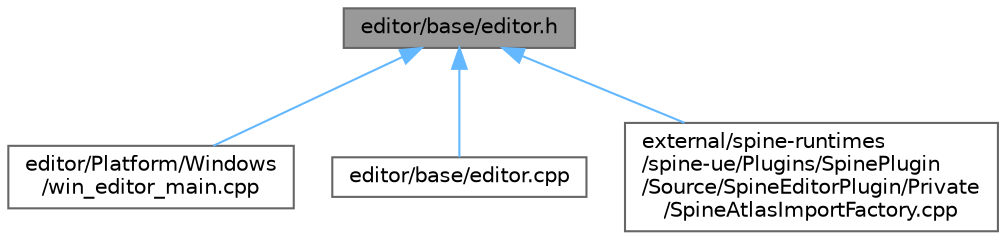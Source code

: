 digraph "editor/base/editor.h"
{
 // LATEX_PDF_SIZE
  bgcolor="transparent";
  edge [fontname=Helvetica,fontsize=10,labelfontname=Helvetica,labelfontsize=10];
  node [fontname=Helvetica,fontsize=10,shape=box,height=0.2,width=0.4];
  Node1 [id="Node000001",label="editor/base/editor.h",height=0.2,width=0.4,color="gray40", fillcolor="grey60", style="filled", fontcolor="black",tooltip=" "];
  Node1 -> Node2 [id="edge1_Node000001_Node000002",dir="back",color="steelblue1",style="solid",tooltip=" "];
  Node2 [id="Node000002",label="editor/Platform/Windows\l/win_editor_main.cpp",height=0.2,width=0.4,color="grey40", fillcolor="white", style="filled",URL="$win__editor__main_8cpp.html",tooltip=" "];
  Node1 -> Node3 [id="edge2_Node000001_Node000003",dir="back",color="steelblue1",style="solid",tooltip=" "];
  Node3 [id="Node000003",label="editor/base/editor.cpp",height=0.2,width=0.4,color="grey40", fillcolor="white", style="filled",URL="$editor_8cpp.html",tooltip=" "];
  Node1 -> Node4 [id="edge3_Node000001_Node000004",dir="back",color="steelblue1",style="solid",tooltip=" "];
  Node4 [id="Node000004",label="external/spine-runtimes\l/spine-ue/Plugins/SpinePlugin\l/Source/SpineEditorPlugin/Private\l/SpineAtlasImportFactory.cpp",height=0.2,width=0.4,color="grey40", fillcolor="white", style="filled",URL="$_spine_atlas_import_factory_8cpp.html",tooltip=" "];
}
